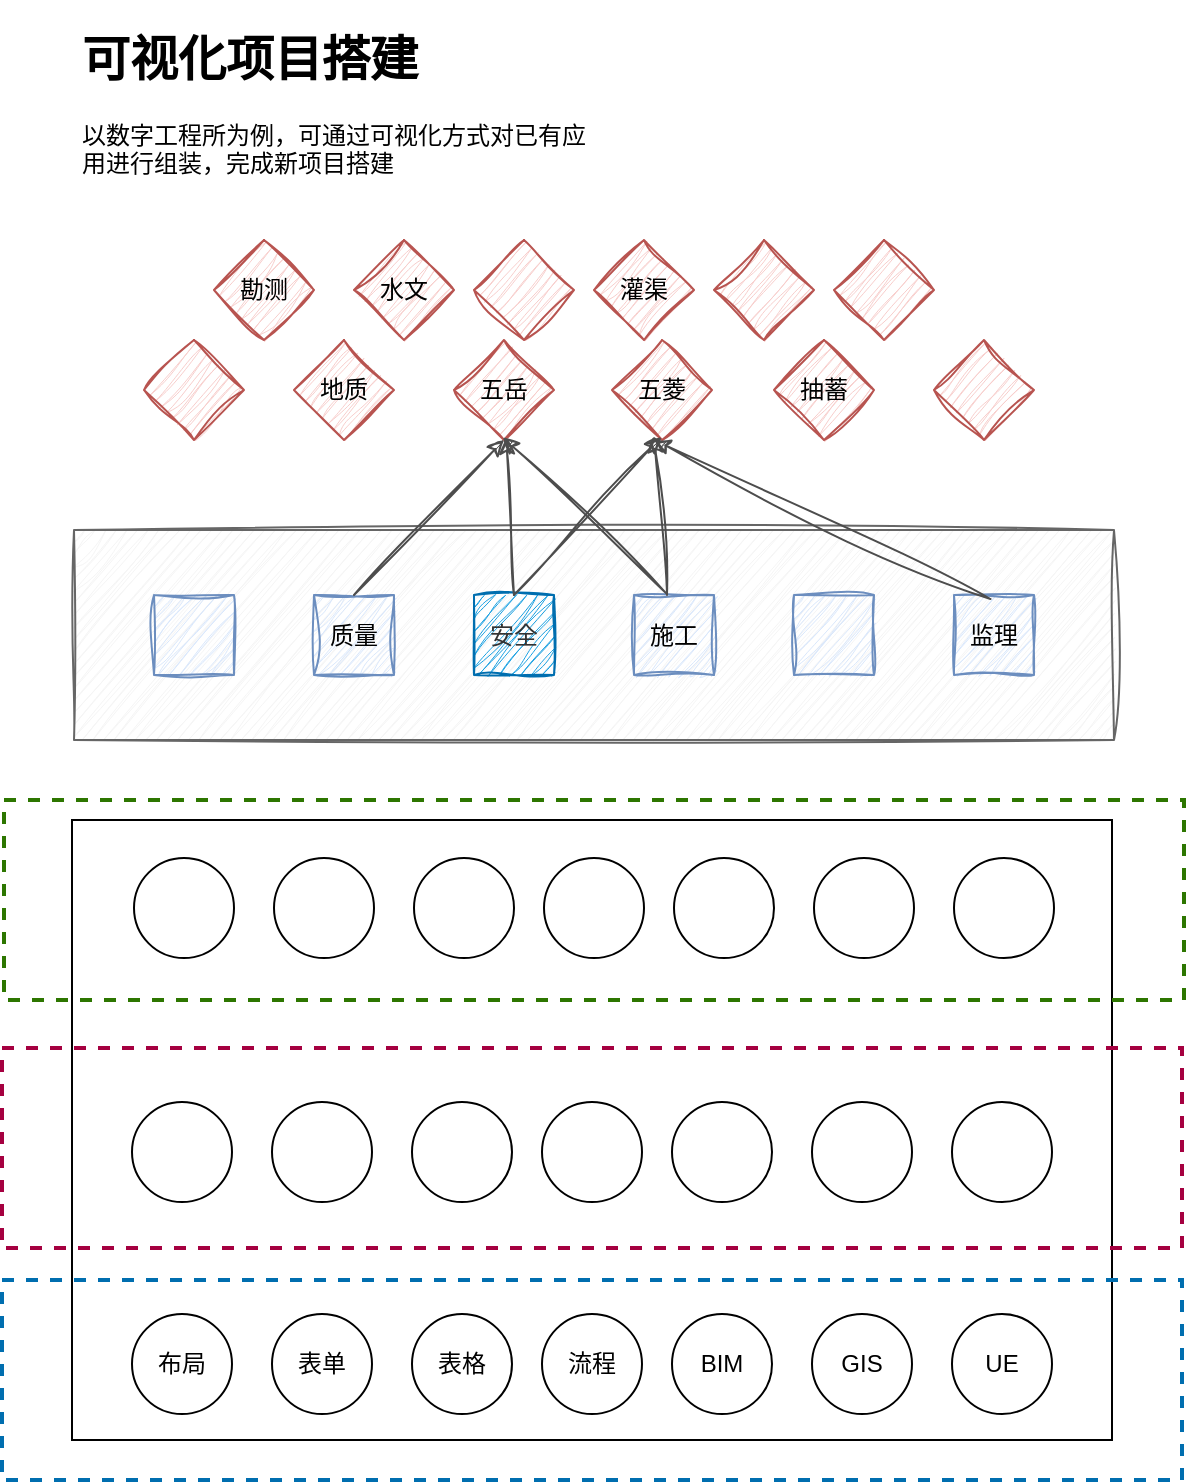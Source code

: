 <mxfile version="23.1.5" type="github">
  <diagram name="第 1 页" id="_P4C-NIC0c6lGI55AIVs">
    <mxGraphModel dx="1434" dy="758" grid="1" gridSize="10" guides="1" tooltips="1" connect="1" arrows="1" fold="1" page="1" pageScale="1" pageWidth="827" pageHeight="1169" math="0" shadow="0">
      <root>
        <mxCell id="0" />
        <mxCell id="1" parent="0" />
        <mxCell id="URCNevdXFKQMGU3Cfvzh-44" value="" style="rounded=0;whiteSpace=wrap;html=1;" vertex="1" parent="1">
          <mxGeometry x="119" y="480" width="520" height="310" as="geometry" />
        </mxCell>
        <mxCell id="URCNevdXFKQMGU3Cfvzh-96" value="" style="rounded=0;whiteSpace=wrap;html=1;dashed=1;fillColor=none;fontColor=#ffffff;strokeColor=#A50040;strokeWidth=2;" vertex="1" parent="1">
          <mxGeometry x="84" y="594" width="590" height="100" as="geometry" />
        </mxCell>
        <mxCell id="URCNevdXFKQMGU3Cfvzh-95" value="" style="rounded=0;whiteSpace=wrap;html=1;dashed=1;fillColor=none;fontColor=#ffffff;strokeColor=#2D7600;strokeWidth=2;" vertex="1" parent="1">
          <mxGeometry x="85" y="470" width="590" height="100" as="geometry" />
        </mxCell>
        <mxCell id="URCNevdXFKQMGU3Cfvzh-1" value="" style="rounded=0;whiteSpace=wrap;html=1;fillColor=#f5f5f5;fontColor=#333333;strokeColor=#666666;shadow=0;sketch=1;curveFitting=1;jiggle=2;" vertex="1" parent="1">
          <mxGeometry x="120" y="335" width="520" height="105" as="geometry" />
        </mxCell>
        <mxCell id="URCNevdXFKQMGU3Cfvzh-2" value="" style="whiteSpace=wrap;html=1;aspect=fixed;fillColor=#dae8fc;strokeColor=#6c8ebf;shadow=0;sketch=1;curveFitting=1;jiggle=2;" vertex="1" parent="1">
          <mxGeometry x="160" y="367.5" width="40" height="40" as="geometry" />
        </mxCell>
        <mxCell id="URCNevdXFKQMGU3Cfvzh-3" value="质量" style="whiteSpace=wrap;html=1;aspect=fixed;fillColor=#dae8fc;strokeColor=#6c8ebf;shadow=0;sketch=1;curveFitting=1;jiggle=2;" vertex="1" parent="1">
          <mxGeometry x="240" y="367.5" width="40" height="40" as="geometry" />
        </mxCell>
        <mxCell id="URCNevdXFKQMGU3Cfvzh-4" value="&lt;font color=&quot;#333333&quot;&gt;安全&lt;/font&gt;" style="whiteSpace=wrap;html=1;aspect=fixed;fillColor=#1ba1e2;strokeColor=#006EAF;shadow=0;sketch=1;curveFitting=1;jiggle=2;fontColor=#ffffff;" vertex="1" parent="1">
          <mxGeometry x="320" y="367.5" width="40" height="40" as="geometry" />
        </mxCell>
        <mxCell id="URCNevdXFKQMGU3Cfvzh-94" value="" style="rounded=0;whiteSpace=wrap;html=1;dashed=1;fillColor=none;fontColor=#ffffff;strokeColor=#006EAF;strokeWidth=2;" vertex="1" parent="1">
          <mxGeometry x="84" y="710" width="590" height="100" as="geometry" />
        </mxCell>
        <mxCell id="URCNevdXFKQMGU3Cfvzh-5" value="施工" style="whiteSpace=wrap;html=1;aspect=fixed;fillColor=#dae8fc;strokeColor=#6c8ebf;shadow=0;sketch=1;curveFitting=1;jiggle=2;" vertex="1" parent="1">
          <mxGeometry x="400" y="367.5" width="40" height="40" as="geometry" />
        </mxCell>
        <mxCell id="URCNevdXFKQMGU3Cfvzh-6" value="" style="whiteSpace=wrap;html=1;aspect=fixed;fillColor=#dae8fc;strokeColor=#6c8ebf;shadow=0;sketch=1;curveFitting=1;jiggle=2;" vertex="1" parent="1">
          <mxGeometry x="480" y="367.5" width="40" height="40" as="geometry" />
        </mxCell>
        <mxCell id="URCNevdXFKQMGU3Cfvzh-7" value="监理" style="whiteSpace=wrap;html=1;aspect=fixed;fillColor=#dae8fc;strokeColor=#6c8ebf;shadow=0;sketch=1;curveFitting=1;jiggle=2;" vertex="1" parent="1">
          <mxGeometry x="560" y="367.5" width="40" height="40" as="geometry" />
        </mxCell>
        <mxCell id="URCNevdXFKQMGU3Cfvzh-8" value="" style="rhombus;whiteSpace=wrap;html=1;fillColor=#f8cecc;strokeColor=#b85450;shadow=0;sketch=1;curveFitting=1;jiggle=2;" vertex="1" parent="1">
          <mxGeometry x="155" y="240" width="50" height="50" as="geometry" />
        </mxCell>
        <mxCell id="URCNevdXFKQMGU3Cfvzh-9" value="地质" style="rhombus;whiteSpace=wrap;html=1;fillColor=#f8cecc;strokeColor=#b85450;shadow=0;sketch=1;curveFitting=1;jiggle=2;" vertex="1" parent="1">
          <mxGeometry x="230" y="240" width="50" height="50" as="geometry" />
        </mxCell>
        <mxCell id="URCNevdXFKQMGU3Cfvzh-10" value="五岳" style="rhombus;whiteSpace=wrap;html=1;fillColor=#f8cecc;strokeColor=#b85450;shadow=0;sketch=1;curveFitting=1;jiggle=2;" vertex="1" parent="1">
          <mxGeometry x="310" y="240" width="50" height="50" as="geometry" />
        </mxCell>
        <mxCell id="URCNevdXFKQMGU3Cfvzh-11" value="五菱" style="rhombus;whiteSpace=wrap;html=1;fillColor=#f8cecc;strokeColor=#b85450;shadow=0;sketch=1;curveFitting=1;jiggle=2;" vertex="1" parent="1">
          <mxGeometry x="389" y="240" width="50" height="50" as="geometry" />
        </mxCell>
        <mxCell id="URCNevdXFKQMGU3Cfvzh-12" value="抽蓄" style="rhombus;whiteSpace=wrap;html=1;fillColor=#f8cecc;strokeColor=#b85450;shadow=0;sketch=1;curveFitting=1;jiggle=2;" vertex="1" parent="1">
          <mxGeometry x="470" y="240" width="50" height="50" as="geometry" />
        </mxCell>
        <mxCell id="URCNevdXFKQMGU3Cfvzh-13" value="" style="rhombus;whiteSpace=wrap;html=1;fillColor=#f8cecc;strokeColor=#b85450;shadow=0;sketch=1;curveFitting=1;jiggle=2;" vertex="1" parent="1">
          <mxGeometry x="550" y="240" width="50" height="50" as="geometry" />
        </mxCell>
        <mxCell id="URCNevdXFKQMGU3Cfvzh-14" value="勘测" style="rhombus;whiteSpace=wrap;html=1;fillColor=#f8cecc;strokeColor=#b85450;shadow=0;sketch=1;curveFitting=1;jiggle=2;" vertex="1" parent="1">
          <mxGeometry x="190" y="190" width="50" height="50" as="geometry" />
        </mxCell>
        <mxCell id="URCNevdXFKQMGU3Cfvzh-15" value="水文" style="rhombus;whiteSpace=wrap;html=1;fillColor=#f8cecc;strokeColor=#b85450;shadow=0;sketch=1;curveFitting=1;jiggle=2;" vertex="1" parent="1">
          <mxGeometry x="260" y="190" width="50" height="50" as="geometry" />
        </mxCell>
        <mxCell id="URCNevdXFKQMGU3Cfvzh-16" value="" style="rhombus;whiteSpace=wrap;html=1;fillColor=#f8cecc;strokeColor=#b85450;shadow=0;sketch=1;curveFitting=1;jiggle=2;" vertex="1" parent="1">
          <mxGeometry x="320" y="190" width="50" height="50" as="geometry" />
        </mxCell>
        <mxCell id="URCNevdXFKQMGU3Cfvzh-17" value="灌渠" style="rhombus;whiteSpace=wrap;html=1;fillColor=#f8cecc;strokeColor=#b85450;shadow=0;sketch=1;curveFitting=1;jiggle=2;" vertex="1" parent="1">
          <mxGeometry x="380" y="190" width="50" height="50" as="geometry" />
        </mxCell>
        <mxCell id="URCNevdXFKQMGU3Cfvzh-18" value="" style="rhombus;whiteSpace=wrap;html=1;fillColor=#f8cecc;strokeColor=#b85450;shadow=0;sketch=1;curveFitting=1;jiggle=2;" vertex="1" parent="1">
          <mxGeometry x="440" y="190" width="50" height="50" as="geometry" />
        </mxCell>
        <mxCell id="URCNevdXFKQMGU3Cfvzh-19" value="" style="rhombus;whiteSpace=wrap;html=1;fillColor=#f8cecc;strokeColor=#b85450;shadow=0;sketch=1;curveFitting=1;jiggle=2;" vertex="1" parent="1">
          <mxGeometry x="500" y="190" width="50" height="50" as="geometry" />
        </mxCell>
        <mxCell id="URCNevdXFKQMGU3Cfvzh-20" value="" style="endArrow=classic;html=1;rounded=0;exitX=0.5;exitY=0;exitDx=0;exitDy=0;strokeColor=#4D4D4D;shadow=0;sketch=1;curveFitting=1;jiggle=2;" edge="1" parent="1" source="URCNevdXFKQMGU3Cfvzh-4" target="URCNevdXFKQMGU3Cfvzh-10">
          <mxGeometry width="50" height="50" relative="1" as="geometry">
            <mxPoint x="382" y="334" as="sourcePoint" />
            <mxPoint x="432" y="284" as="targetPoint" />
          </mxGeometry>
        </mxCell>
        <mxCell id="URCNevdXFKQMGU3Cfvzh-21" value="" style="endArrow=classic;html=1;rounded=0;exitX=0.5;exitY=0;exitDx=0;exitDy=0;strokeColor=#4D4D4D;shadow=0;sketch=1;curveFitting=1;jiggle=2;" edge="1" parent="1" source="URCNevdXFKQMGU3Cfvzh-4">
          <mxGeometry width="50" height="50" relative="1" as="geometry">
            <mxPoint x="417.5" y="367.5" as="sourcePoint" />
            <mxPoint x="413.5" y="288.5" as="targetPoint" />
          </mxGeometry>
        </mxCell>
        <mxCell id="URCNevdXFKQMGU3Cfvzh-22" value="" style="endArrow=classic;html=1;rounded=0;exitX=0.5;exitY=0;exitDx=0;exitDy=0;strokeColor=#4D4D4D;shadow=0;sketch=1;curveFitting=1;jiggle=2;" edge="1" parent="1">
          <mxGeometry width="50" height="50" relative="1" as="geometry">
            <mxPoint x="416.5" y="367.5" as="sourcePoint" />
            <mxPoint x="410" y="288" as="targetPoint" />
          </mxGeometry>
        </mxCell>
        <mxCell id="URCNevdXFKQMGU3Cfvzh-23" value="" style="endArrow=classic;html=1;rounded=0;exitX=0.5;exitY=0;exitDx=0;exitDy=0;strokeColor=#4D4D4D;shadow=0;sketch=1;curveFitting=1;jiggle=2;" edge="1" parent="1">
          <mxGeometry width="50" height="50" relative="1" as="geometry">
            <mxPoint x="578.25" y="369.5" as="sourcePoint" />
            <mxPoint x="410" y="290" as="targetPoint" />
          </mxGeometry>
        </mxCell>
        <mxCell id="URCNevdXFKQMGU3Cfvzh-24" value="" style="endArrow=classic;html=1;rounded=0;exitX=0.5;exitY=0;exitDx=0;exitDy=0;strokeColor=#4D4D4D;shadow=0;sketch=1;curveFitting=1;jiggle=2;entryX=0.5;entryY=1;entryDx=0;entryDy=0;" edge="1" parent="1" target="URCNevdXFKQMGU3Cfvzh-10">
          <mxGeometry width="50" height="50" relative="1" as="geometry">
            <mxPoint x="260" y="367.5" as="sourcePoint" />
            <mxPoint x="256" y="288.5" as="targetPoint" />
          </mxGeometry>
        </mxCell>
        <mxCell id="URCNevdXFKQMGU3Cfvzh-25" value="" style="endArrow=classic;html=1;rounded=0;exitX=0.403;exitY=-0.02;exitDx=0;exitDy=0;strokeColor=#4D4D4D;shadow=0;sketch=1;curveFitting=1;jiggle=2;entryX=0.488;entryY=0.972;entryDx=0;entryDy=0;entryPerimeter=0;exitPerimeter=0;" edge="1" parent="1" source="URCNevdXFKQMGU3Cfvzh-5" target="URCNevdXFKQMGU3Cfvzh-10">
          <mxGeometry width="50" height="50" relative="1" as="geometry">
            <mxPoint x="426.5" y="377.5" as="sourcePoint" />
            <mxPoint x="330" y="290" as="targetPoint" />
          </mxGeometry>
        </mxCell>
        <mxCell id="URCNevdXFKQMGU3Cfvzh-26" value="&lt;h1&gt;可视化项目搭建&lt;/h1&gt;&lt;p&gt;以数字工程所为例，可通过可视化方式对已有应用进行组装，完成新项目搭建&lt;/p&gt;" style="text;html=1;spacing=5;spacingTop=-20;whiteSpace=wrap;overflow=hidden;rounded=0;" vertex="1" parent="1">
          <mxGeometry x="119" y="80" width="270" height="100" as="geometry" />
        </mxCell>
        <mxCell id="URCNevdXFKQMGU3Cfvzh-73" value="" style="ellipse;whiteSpace=wrap;html=1;aspect=fixed;" vertex="1" parent="1">
          <mxGeometry x="150" y="499" width="50" height="50" as="geometry" />
        </mxCell>
        <mxCell id="URCNevdXFKQMGU3Cfvzh-74" value="" style="ellipse;whiteSpace=wrap;html=1;aspect=fixed;" vertex="1" parent="1">
          <mxGeometry x="220" y="499" width="50" height="50" as="geometry" />
        </mxCell>
        <mxCell id="URCNevdXFKQMGU3Cfvzh-75" value="" style="ellipse;whiteSpace=wrap;html=1;aspect=fixed;" vertex="1" parent="1">
          <mxGeometry x="290" y="499" width="50" height="50" as="geometry" />
        </mxCell>
        <mxCell id="URCNevdXFKQMGU3Cfvzh-76" value="" style="ellipse;whiteSpace=wrap;html=1;aspect=fixed;" vertex="1" parent="1">
          <mxGeometry x="355" y="499" width="50" height="50" as="geometry" />
        </mxCell>
        <mxCell id="URCNevdXFKQMGU3Cfvzh-77" value="" style="ellipse;whiteSpace=wrap;html=1;aspect=fixed;" vertex="1" parent="1">
          <mxGeometry x="420" y="499" width="50" height="50" as="geometry" />
        </mxCell>
        <mxCell id="URCNevdXFKQMGU3Cfvzh-78" value="" style="ellipse;whiteSpace=wrap;html=1;aspect=fixed;" vertex="1" parent="1">
          <mxGeometry x="490" y="499" width="50" height="50" as="geometry" />
        </mxCell>
        <mxCell id="URCNevdXFKQMGU3Cfvzh-79" value="" style="ellipse;whiteSpace=wrap;html=1;aspect=fixed;" vertex="1" parent="1">
          <mxGeometry x="560" y="499" width="50" height="50" as="geometry" />
        </mxCell>
        <mxCell id="URCNevdXFKQMGU3Cfvzh-80" value="" style="ellipse;whiteSpace=wrap;html=1;aspect=fixed;" vertex="1" parent="1">
          <mxGeometry x="149" y="621" width="50" height="50" as="geometry" />
        </mxCell>
        <mxCell id="URCNevdXFKQMGU3Cfvzh-81" value="" style="ellipse;whiteSpace=wrap;html=1;aspect=fixed;" vertex="1" parent="1">
          <mxGeometry x="219" y="621" width="50" height="50" as="geometry" />
        </mxCell>
        <mxCell id="URCNevdXFKQMGU3Cfvzh-82" value="" style="ellipse;whiteSpace=wrap;html=1;aspect=fixed;" vertex="1" parent="1">
          <mxGeometry x="289" y="621" width="50" height="50" as="geometry" />
        </mxCell>
        <mxCell id="URCNevdXFKQMGU3Cfvzh-83" value="" style="ellipse;whiteSpace=wrap;html=1;aspect=fixed;" vertex="1" parent="1">
          <mxGeometry x="354" y="621" width="50" height="50" as="geometry" />
        </mxCell>
        <mxCell id="URCNevdXFKQMGU3Cfvzh-84" value="" style="ellipse;whiteSpace=wrap;html=1;aspect=fixed;" vertex="1" parent="1">
          <mxGeometry x="419" y="621" width="50" height="50" as="geometry" />
        </mxCell>
        <mxCell id="URCNevdXFKQMGU3Cfvzh-85" value="" style="ellipse;whiteSpace=wrap;html=1;aspect=fixed;" vertex="1" parent="1">
          <mxGeometry x="489" y="621" width="50" height="50" as="geometry" />
        </mxCell>
        <mxCell id="URCNevdXFKQMGU3Cfvzh-86" value="" style="ellipse;whiteSpace=wrap;html=1;aspect=fixed;" vertex="1" parent="1">
          <mxGeometry x="559" y="621" width="50" height="50" as="geometry" />
        </mxCell>
        <mxCell id="URCNevdXFKQMGU3Cfvzh-87" value="布局" style="ellipse;whiteSpace=wrap;html=1;aspect=fixed;" vertex="1" parent="1">
          <mxGeometry x="149" y="727" width="50" height="50" as="geometry" />
        </mxCell>
        <mxCell id="URCNevdXFKQMGU3Cfvzh-88" value="表单" style="ellipse;whiteSpace=wrap;html=1;aspect=fixed;" vertex="1" parent="1">
          <mxGeometry x="219" y="727" width="50" height="50" as="geometry" />
        </mxCell>
        <mxCell id="URCNevdXFKQMGU3Cfvzh-89" value="表格" style="ellipse;whiteSpace=wrap;html=1;aspect=fixed;" vertex="1" parent="1">
          <mxGeometry x="289" y="727" width="50" height="50" as="geometry" />
        </mxCell>
        <mxCell id="URCNevdXFKQMGU3Cfvzh-90" value="流程" style="ellipse;whiteSpace=wrap;html=1;aspect=fixed;" vertex="1" parent="1">
          <mxGeometry x="354" y="727" width="50" height="50" as="geometry" />
        </mxCell>
        <mxCell id="URCNevdXFKQMGU3Cfvzh-91" value="BIM" style="ellipse;whiteSpace=wrap;html=1;aspect=fixed;" vertex="1" parent="1">
          <mxGeometry x="419" y="727" width="50" height="50" as="geometry" />
        </mxCell>
        <mxCell id="URCNevdXFKQMGU3Cfvzh-92" value="GIS" style="ellipse;whiteSpace=wrap;html=1;aspect=fixed;" vertex="1" parent="1">
          <mxGeometry x="489" y="727" width="50" height="50" as="geometry" />
        </mxCell>
        <mxCell id="URCNevdXFKQMGU3Cfvzh-93" value="UE" style="ellipse;whiteSpace=wrap;html=1;aspect=fixed;" vertex="1" parent="1">
          <mxGeometry x="559" y="727" width="50" height="50" as="geometry" />
        </mxCell>
      </root>
    </mxGraphModel>
  </diagram>
</mxfile>
